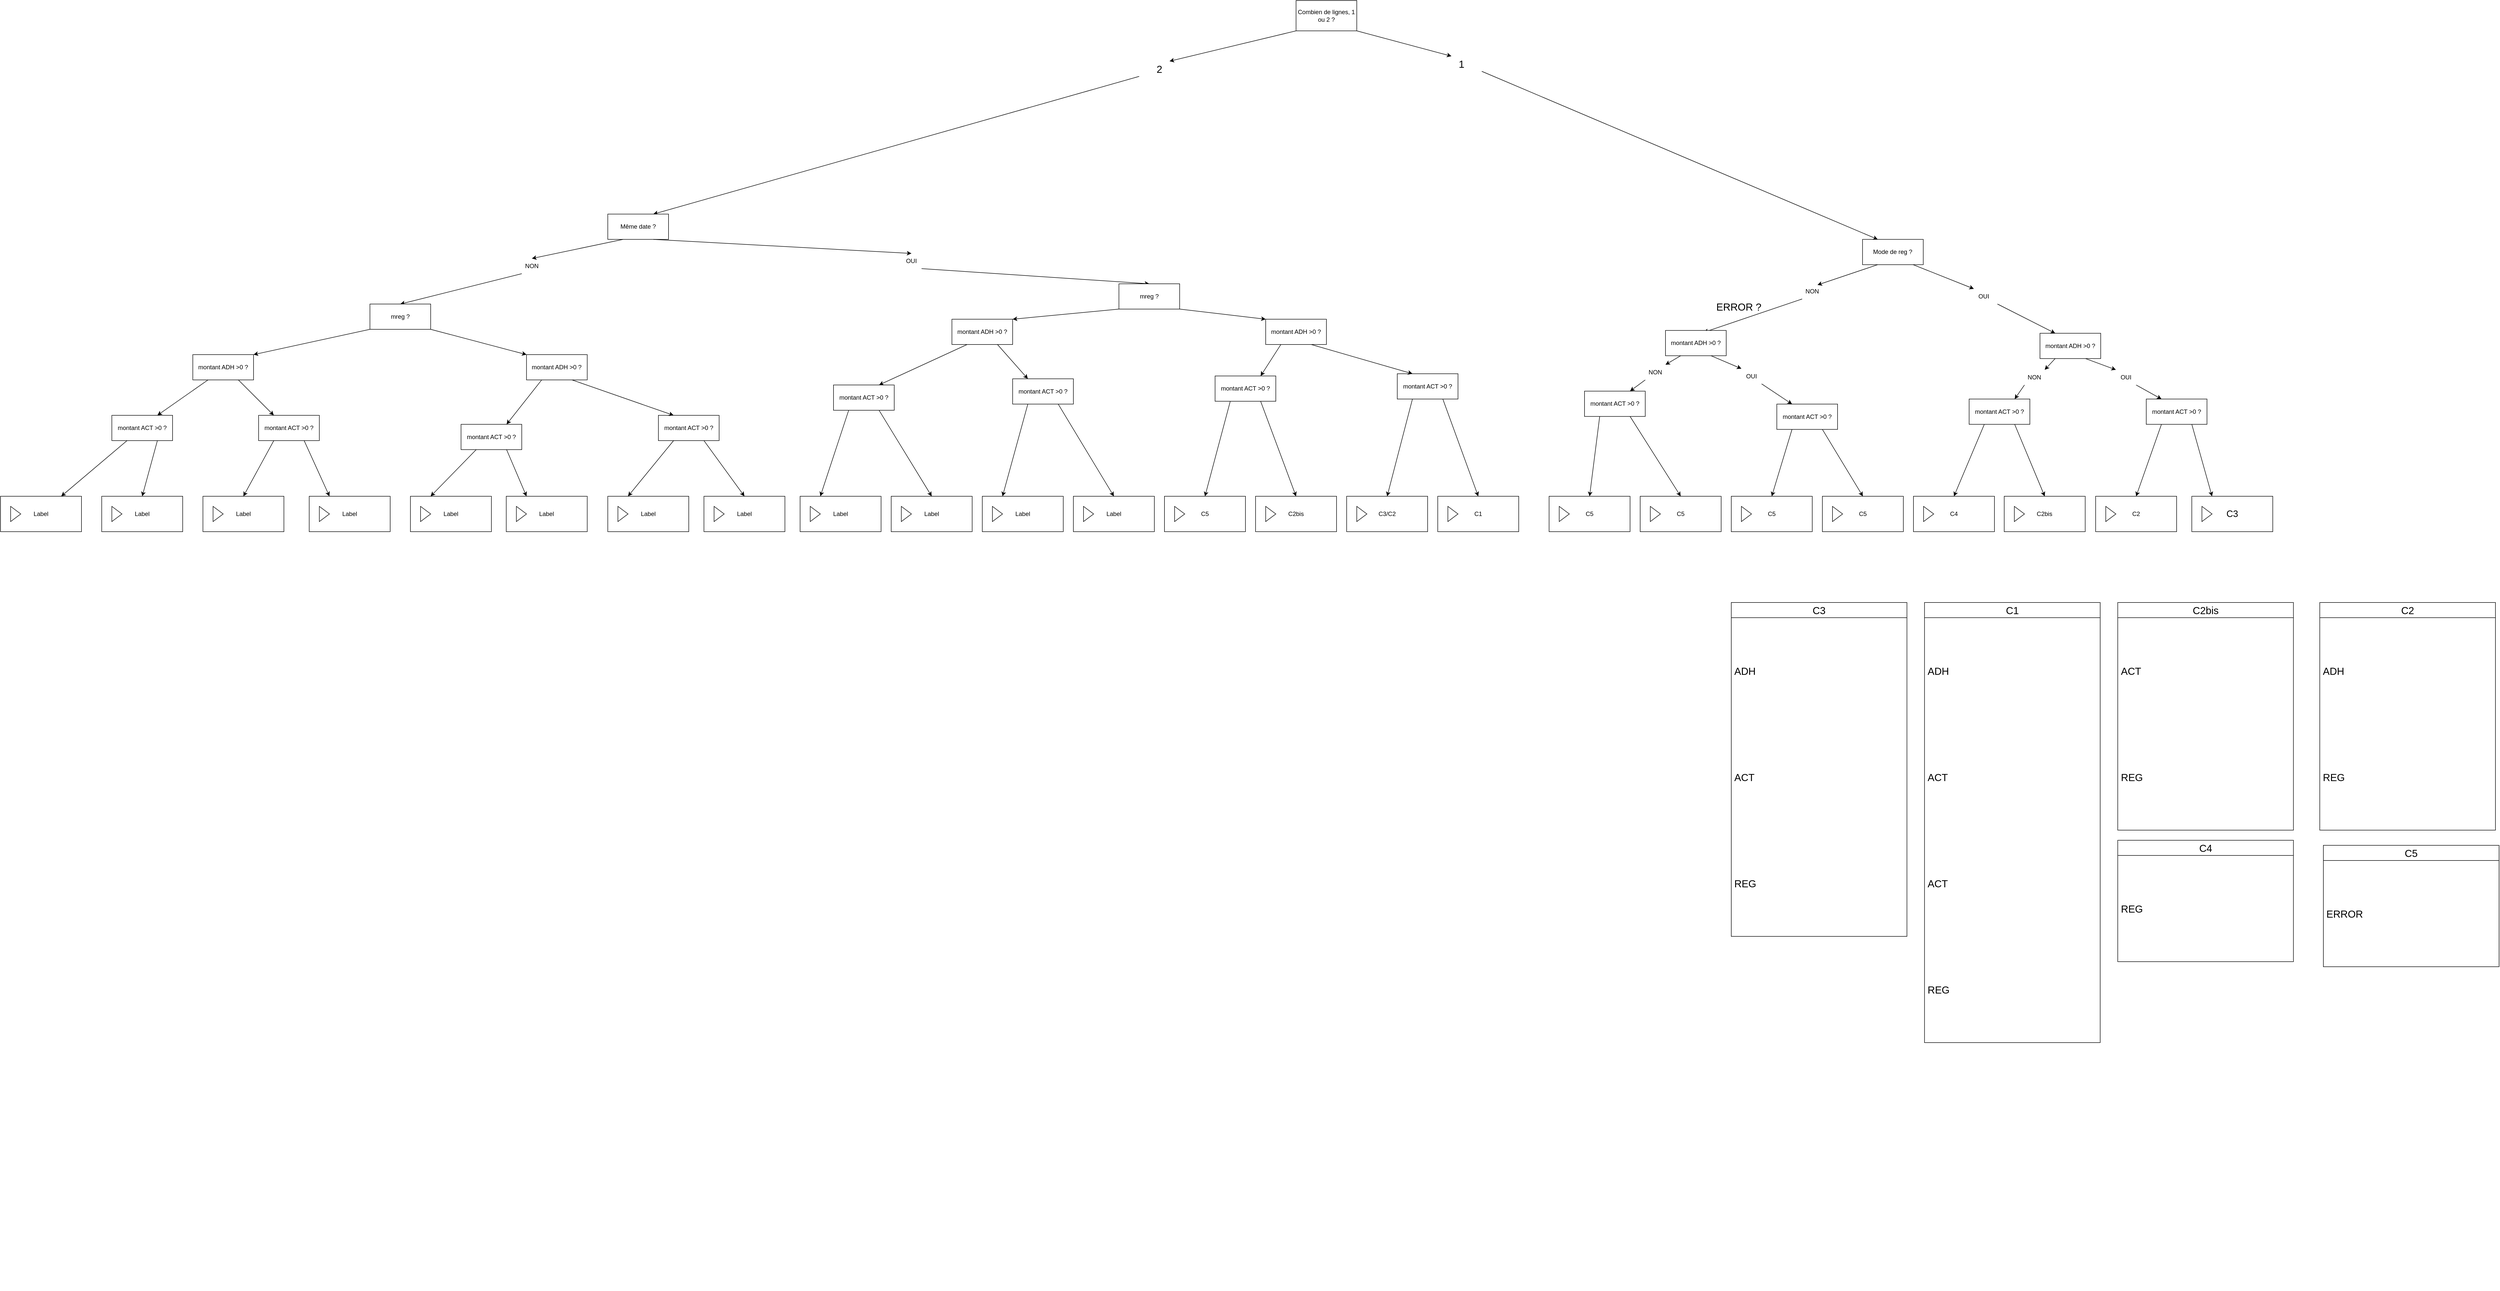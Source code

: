 <mxfile version="27.1.6">
  <diagram name="Page-1" id="OEwQ7DR9d7gLu-CYRtbG">
    <mxGraphModel dx="4960" dy="2061" grid="1" gridSize="10" guides="1" tooltips="1" connect="1" arrows="1" fold="1" page="1" pageScale="1" pageWidth="827" pageHeight="1169" math="0" shadow="0">
      <root>
        <mxCell id="0" />
        <mxCell id="1" parent="0" />
        <mxCell id="BN8fjITRdAaJ6UBTvMnP-1" value="Combien de lignes, 1 ou 2 ?" style="rounded=0;whiteSpace=wrap;html=1;fillColor=default;" vertex="1" parent="1">
          <mxGeometry x="-740" y="-420" width="120" height="60" as="geometry" />
        </mxCell>
        <mxCell id="BN8fjITRdAaJ6UBTvMnP-2" value="" style="endArrow=classic;html=1;rounded=0;exitX=0;exitY=1;exitDx=0;exitDy=0;entryX=0.75;entryY=0;entryDx=0;entryDy=0;" edge="1" parent="1" source="BN8fjITRdAaJ6UBTvMnP-5" target="BN8fjITRdAaJ6UBTvMnP-6">
          <mxGeometry width="50" height="50" relative="1" as="geometry">
            <mxPoint x="-170" y="60" as="sourcePoint" />
            <mxPoint x="-340" y="130" as="targetPoint" />
            <Array as="points" />
          </mxGeometry>
        </mxCell>
        <mxCell id="BN8fjITRdAaJ6UBTvMnP-6" value="Même date ?" style="rounded=0;whiteSpace=wrap;html=1;" vertex="1" parent="1">
          <mxGeometry x="-2100" y="2.2" width="120" height="50" as="geometry" />
        </mxCell>
        <mxCell id="BN8fjITRdAaJ6UBTvMnP-9" value="" style="endArrow=classic;html=1;rounded=0;exitX=0.25;exitY=1;exitDx=0;exitDy=0;entryX=0.5;entryY=0;entryDx=0;entryDy=0;" edge="1" parent="1" source="BN8fjITRdAaJ6UBTvMnP-12" target="BN8fjITRdAaJ6UBTvMnP-13">
          <mxGeometry width="50" height="50" relative="1" as="geometry">
            <mxPoint x="-1100" y="220" as="sourcePoint" />
            <mxPoint x="-1180" y="290" as="targetPoint" />
            <Array as="points" />
          </mxGeometry>
        </mxCell>
        <mxCell id="BN8fjITRdAaJ6UBTvMnP-10" value="" style="endArrow=classic;html=1;rounded=0;exitX=0.75;exitY=1;exitDx=0;exitDy=0;entryX=0.5;entryY=0;entryDx=0;entryDy=0;" edge="1" parent="1" source="BN8fjITRdAaJ6UBTvMnP-44" target="BN8fjITRdAaJ6UBTvMnP-18">
          <mxGeometry width="50" height="50" relative="1" as="geometry">
            <mxPoint x="-340" y="180" as="sourcePoint" />
            <mxPoint x="-240" y="250" as="targetPoint" />
          </mxGeometry>
        </mxCell>
        <mxCell id="BN8fjITRdAaJ6UBTvMnP-13" value="mreg ?" style="rounded=0;whiteSpace=wrap;html=1;" vertex="1" parent="1">
          <mxGeometry x="-2570" y="180" width="120" height="50" as="geometry" />
        </mxCell>
        <mxCell id="BN8fjITRdAaJ6UBTvMnP-18" value="mreg ?" style="rounded=0;whiteSpace=wrap;html=1;" vertex="1" parent="1">
          <mxGeometry x="-1090" y="140" width="120" height="50" as="geometry" />
        </mxCell>
        <mxCell id="BN8fjITRdAaJ6UBTvMnP-22" value="Mode de reg ?" style="rounded=0;whiteSpace=wrap;html=1;" vertex="1" parent="1">
          <mxGeometry x="379.36" y="52.2" width="120" height="50" as="geometry" />
        </mxCell>
        <mxCell id="BN8fjITRdAaJ6UBTvMnP-23" value="" style="endArrow=classic;html=1;rounded=0;exitX=1;exitY=1;exitDx=0;exitDy=0;entryX=0.25;entryY=0;entryDx=0;entryDy=0;" edge="1" parent="1" source="BN8fjITRdAaJ6UBTvMnP-4" target="BN8fjITRdAaJ6UBTvMnP-22">
          <mxGeometry width="50" height="50" relative="1" as="geometry">
            <mxPoint x="70.0" y="-10.0" as="sourcePoint" />
            <mxPoint x="-900.64" y="142.2" as="targetPoint" />
          </mxGeometry>
        </mxCell>
        <mxCell id="BN8fjITRdAaJ6UBTvMnP-47" value="" style="endArrow=classic;html=1;rounded=0;exitX=0.833;exitY=1;exitDx=0;exitDy=0;exitPerimeter=0;entryX=0.25;entryY=0;entryDx=0;entryDy=0;" edge="1" parent="1" source="BN8fjITRdAaJ6UBTvMnP-304" target="BN8fjITRdAaJ6UBTvMnP-106">
          <mxGeometry width="50" height="50" relative="1" as="geometry">
            <mxPoint x="-690.64" y="182.2" as="sourcePoint" />
            <mxPoint x="-620.64" y="232.2" as="targetPoint" />
          </mxGeometry>
        </mxCell>
        <mxCell id="BN8fjITRdAaJ6UBTvMnP-48" value="" style="endArrow=classic;html=1;rounded=0;exitX=0.25;exitY=1;exitDx=0;exitDy=0;entryX=0.629;entryY=0.076;entryDx=0;entryDy=0;entryPerimeter=0;" edge="1" parent="1" source="BN8fjITRdAaJ6UBTvMnP-306" target="BN8fjITRdAaJ6UBTvMnP-150">
          <mxGeometry width="50" height="50" relative="1" as="geometry">
            <mxPoint x="-720.64" y="192.2" as="sourcePoint" />
            <mxPoint x="219.36" y="232.2" as="targetPoint" />
            <Array as="points" />
          </mxGeometry>
        </mxCell>
        <mxCell id="BN8fjITRdAaJ6UBTvMnP-106" value="montant ADH &amp;gt;0 ?" style="rounded=0;whiteSpace=wrap;html=1;" vertex="1" parent="1">
          <mxGeometry x="730.0" y="237.8" width="120" height="50" as="geometry" />
        </mxCell>
        <mxCell id="BN8fjITRdAaJ6UBTvMnP-146" value="&lt;div&gt;montant ACT &amp;gt;0 ?&lt;/div&gt;" style="rounded=0;whiteSpace=wrap;html=1;" vertex="1" parent="1">
          <mxGeometry x="940.0" y="367.8" width="120" height="50" as="geometry" />
        </mxCell>
        <mxCell id="BN8fjITRdAaJ6UBTvMnP-147" value="" style="endArrow=classic;html=1;rounded=0;exitX=0.75;exitY=1;exitDx=0;exitDy=0;entryX=0.25;entryY=0;entryDx=0;entryDy=0;" edge="1" parent="1" source="BN8fjITRdAaJ6UBTvMnP-266" target="BN8fjITRdAaJ6UBTvMnP-146">
          <mxGeometry width="50" height="50" relative="1" as="geometry">
            <mxPoint x="439.36" y="342.2" as="sourcePoint" />
            <mxPoint x="489.36" y="292.2" as="targetPoint" />
          </mxGeometry>
        </mxCell>
        <mxCell id="BN8fjITRdAaJ6UBTvMnP-149" value="" style="endArrow=classic;html=1;rounded=0;exitX=0.75;exitY=1;exitDx=0;exitDy=0;entryX=0.25;entryY=0;entryDx=0;entryDy=0;" edge="1" parent="1" source="BN8fjITRdAaJ6UBTvMnP-146" target="BN8fjITRdAaJ6UBTvMnP-216">
          <mxGeometry width="50" height="50" relative="1" as="geometry">
            <mxPoint x="739.36" y="342.2" as="sourcePoint" />
            <mxPoint x="1169.36" y="522.2" as="targetPoint" />
          </mxGeometry>
        </mxCell>
        <mxCell id="BN8fjITRdAaJ6UBTvMnP-150" value="montant ADH &amp;gt;0 ?" style="rounded=0;whiteSpace=wrap;html=1;" vertex="1" parent="1">
          <mxGeometry x="-10" y="232.2" width="120" height="50" as="geometry" />
        </mxCell>
        <mxCell id="BN8fjITRdAaJ6UBTvMnP-151" value="&lt;div&gt;montant ACT &amp;gt;0 ?&lt;/div&gt;" style="rounded=0;whiteSpace=wrap;html=1;" vertex="1" parent="1">
          <mxGeometry x="210" y="377.8" width="120" height="50" as="geometry" />
        </mxCell>
        <mxCell id="BN8fjITRdAaJ6UBTvMnP-152" value="" style="endArrow=classic;html=1;rounded=0;exitX=0.75;exitY=1;exitDx=0;exitDy=0;entryX=0.25;entryY=0;entryDx=0;entryDy=0;" edge="1" parent="1" source="BN8fjITRdAaJ6UBTvMnP-166" target="BN8fjITRdAaJ6UBTvMnP-151">
          <mxGeometry width="50" height="50" relative="1" as="geometry">
            <mxPoint x="-61" y="430" as="sourcePoint" />
            <mxPoint x="-11" y="380" as="targetPoint" />
          </mxGeometry>
        </mxCell>
        <mxCell id="BN8fjITRdAaJ6UBTvMnP-153" value="" style="endArrow=classic;html=1;rounded=0;exitX=0.75;exitY=1;exitDx=0;exitDy=0;entryX=0.5;entryY=0;entryDx=0;entryDy=0;" edge="1" parent="1" source="BN8fjITRdAaJ6UBTvMnP-151" target="BN8fjITRdAaJ6UBTvMnP-224">
          <mxGeometry width="50" height="50" relative="1" as="geometry">
            <mxPoint x="250.0" y="390" as="sourcePoint" />
            <mxPoint x="340" y="480" as="targetPoint" />
          </mxGeometry>
        </mxCell>
        <mxCell id="BN8fjITRdAaJ6UBTvMnP-154" value="" style="endArrow=classic;html=1;rounded=0;exitX=0.25;exitY=1;exitDx=0;exitDy=0;entryX=0.75;entryY=0;entryDx=0;entryDy=0;" edge="1" parent="1" source="BN8fjITRdAaJ6UBTvMnP-267" target="BN8fjITRdAaJ6UBTvMnP-155">
          <mxGeometry width="50" height="50" relative="1" as="geometry">
            <mxPoint x="640" y="380" as="sourcePoint" />
            <mxPoint x="600" y="320" as="targetPoint" />
          </mxGeometry>
        </mxCell>
        <mxCell id="BN8fjITRdAaJ6UBTvMnP-155" value="&lt;div&gt;montant ACT &amp;gt;0 ?&lt;/div&gt;" style="rounded=0;whiteSpace=wrap;html=1;" vertex="1" parent="1">
          <mxGeometry x="590" y="367.8" width="120" height="50" as="geometry" />
        </mxCell>
        <mxCell id="BN8fjITRdAaJ6UBTvMnP-156" value="" style="endArrow=classic;html=1;rounded=0;exitX=0.75;exitY=1;exitDx=0;exitDy=0;entryX=0.5;entryY=0;entryDx=0;entryDy=0;" edge="1" parent="1" source="BN8fjITRdAaJ6UBTvMnP-155" target="BN8fjITRdAaJ6UBTvMnP-220">
          <mxGeometry width="50" height="50" relative="1" as="geometry">
            <mxPoint x="600" y="402.2" as="sourcePoint" />
            <mxPoint x="720" y="520.2" as="targetPoint" />
          </mxGeometry>
        </mxCell>
        <mxCell id="BN8fjITRdAaJ6UBTvMnP-157" value="" style="endArrow=classic;html=1;rounded=0;exitX=0.25;exitY=1;exitDx=0;exitDy=0;entryX=0.5;entryY=0;entryDx=0;entryDy=0;" edge="1" parent="1" source="BN8fjITRdAaJ6UBTvMnP-146" target="BN8fjITRdAaJ6UBTvMnP-218">
          <mxGeometry width="50" height="50" relative="1" as="geometry">
            <mxPoint x="780" y="470" as="sourcePoint" />
            <mxPoint x="840" y="510" as="targetPoint" />
          </mxGeometry>
        </mxCell>
        <mxCell id="BN8fjITRdAaJ6UBTvMnP-159" value="" style="endArrow=classic;html=1;rounded=0;exitX=0.25;exitY=1;exitDx=0;exitDy=0;entryX=0.5;entryY=0;entryDx=0;entryDy=0;" edge="1" parent="1" source="BN8fjITRdAaJ6UBTvMnP-155" target="BN8fjITRdAaJ6UBTvMnP-222">
          <mxGeometry width="50" height="50" relative="1" as="geometry">
            <mxPoint x="569" y="402.2" as="sourcePoint" />
            <mxPoint x="500" y="510" as="targetPoint" />
          </mxGeometry>
        </mxCell>
        <mxCell id="BN8fjITRdAaJ6UBTvMnP-160" value="" style="endArrow=classic;html=1;rounded=0;exitX=0.25;exitY=1;exitDx=0;exitDy=0;entryX=0.5;entryY=0;entryDx=0;entryDy=0;" edge="1" parent="1" source="BN8fjITRdAaJ6UBTvMnP-151" target="BN8fjITRdAaJ6UBTvMnP-226">
          <mxGeometry width="50" height="50" relative="1" as="geometry">
            <mxPoint x="129" y="402.2" as="sourcePoint" />
            <mxPoint x="160" y="480" as="targetPoint" />
          </mxGeometry>
        </mxCell>
        <mxCell id="BN8fjITRdAaJ6UBTvMnP-161" value="&lt;div&gt;montant ACT &amp;gt;0 ?&lt;/div&gt;" style="rounded=0;whiteSpace=wrap;html=1;" vertex="1" parent="1">
          <mxGeometry x="-170" y="352.2" width="120" height="50" as="geometry" />
        </mxCell>
        <mxCell id="BN8fjITRdAaJ6UBTvMnP-162" value="" style="endArrow=classic;html=1;rounded=0;exitX=0.75;exitY=1;exitDx=0;exitDy=0;entryX=0.5;entryY=0;entryDx=0;entryDy=0;" edge="1" parent="1" source="BN8fjITRdAaJ6UBTvMnP-161" target="BN8fjITRdAaJ6UBTvMnP-228">
          <mxGeometry width="50" height="50" relative="1" as="geometry">
            <mxPoint x="-11" y="430.0" as="sourcePoint" />
            <mxPoint x="-10" y="500" as="targetPoint" />
          </mxGeometry>
        </mxCell>
        <mxCell id="BN8fjITRdAaJ6UBTvMnP-163" value="" style="endArrow=classic;html=1;rounded=0;exitX=0.25;exitY=1;exitDx=0;exitDy=0;entryX=0.5;entryY=0;entryDx=0;entryDy=0;" edge="1" parent="1" source="BN8fjITRdAaJ6UBTvMnP-161" target="BN8fjITRdAaJ6UBTvMnP-230">
          <mxGeometry width="50" height="50" relative="1" as="geometry">
            <mxPoint x="-121" y="402.2" as="sourcePoint" />
            <mxPoint x="-180" y="510.0" as="targetPoint" />
          </mxGeometry>
        </mxCell>
        <mxCell id="BN8fjITRdAaJ6UBTvMnP-164" value="" style="endArrow=classic;html=1;rounded=0;exitX=0.25;exitY=1;exitDx=0;exitDy=0;entryX=0.75;entryY=0;entryDx=0;entryDy=0;" edge="1" parent="1" source="BN8fjITRdAaJ6UBTvMnP-165" target="BN8fjITRdAaJ6UBTvMnP-161">
          <mxGeometry width="50" height="50" relative="1" as="geometry">
            <mxPoint x="10" y="282.2" as="sourcePoint" />
            <mxPoint x="-30" y="390.2" as="targetPoint" />
          </mxGeometry>
        </mxCell>
        <mxCell id="BN8fjITRdAaJ6UBTvMnP-170" value="montant ADH &amp;gt;0 ?" style="rounded=0;whiteSpace=wrap;html=1;" vertex="1" parent="1">
          <mxGeometry x="-2260.64" y="280" width="120" height="50" as="geometry" />
        </mxCell>
        <mxCell id="BN8fjITRdAaJ6UBTvMnP-171" value="&lt;div&gt;montant ACT &amp;gt;0 ?&lt;/div&gt;" style="rounded=0;whiteSpace=wrap;html=1;" vertex="1" parent="1">
          <mxGeometry x="-2000.0" y="400" width="120" height="50" as="geometry" />
        </mxCell>
        <mxCell id="BN8fjITRdAaJ6UBTvMnP-172" value="" style="endArrow=classic;html=1;rounded=0;exitX=0.75;exitY=1;exitDx=0;exitDy=0;entryX=0.25;entryY=0;entryDx=0;entryDy=0;" edge="1" parent="1" source="BN8fjITRdAaJ6UBTvMnP-170" target="BN8fjITRdAaJ6UBTvMnP-171">
          <mxGeometry width="50" height="50" relative="1" as="geometry">
            <mxPoint x="-2480.64" y="390" as="sourcePoint" />
            <mxPoint x="-2430.64" y="340" as="targetPoint" />
          </mxGeometry>
        </mxCell>
        <mxCell id="BN8fjITRdAaJ6UBTvMnP-173" value="" style="endArrow=classic;html=1;rounded=0;exitX=0.75;exitY=1;exitDx=0;exitDy=0;entryX=0.5;entryY=0;entryDx=0;entryDy=0;" edge="1" parent="1" source="BN8fjITRdAaJ6UBTvMnP-171" target="BN8fjITRdAaJ6UBTvMnP-248">
          <mxGeometry width="50" height="50" relative="1" as="geometry">
            <mxPoint x="-2180.64" y="390" as="sourcePoint" />
            <mxPoint x="-1890" y="570" as="targetPoint" />
          </mxGeometry>
        </mxCell>
        <mxCell id="BN8fjITRdAaJ6UBTvMnP-174" value="montant ADH &amp;gt;0 ?" style="rounded=0;whiteSpace=wrap;html=1;" vertex="1" parent="1">
          <mxGeometry x="-2920" y="280" width="120" height="50" as="geometry" />
        </mxCell>
        <mxCell id="BN8fjITRdAaJ6UBTvMnP-175" value="&lt;div&gt;montant ACT &amp;gt;0 ?&lt;/div&gt;" style="rounded=0;whiteSpace=wrap;html=1;" vertex="1" parent="1">
          <mxGeometry x="-2790" y="400.0" width="120" height="50" as="geometry" />
        </mxCell>
        <mxCell id="BN8fjITRdAaJ6UBTvMnP-176" value="" style="endArrow=classic;html=1;rounded=0;exitX=0.75;exitY=1;exitDx=0;exitDy=0;entryX=0.25;entryY=0;entryDx=0;entryDy=0;" edge="1" parent="1" source="BN8fjITRdAaJ6UBTvMnP-174" target="BN8fjITRdAaJ6UBTvMnP-175">
          <mxGeometry width="50" height="50" relative="1" as="geometry">
            <mxPoint x="-2971" y="477.8" as="sourcePoint" />
            <mxPoint x="-2921" y="427.8" as="targetPoint" />
          </mxGeometry>
        </mxCell>
        <mxCell id="BN8fjITRdAaJ6UBTvMnP-177" value="" style="endArrow=classic;html=1;rounded=0;exitX=0.75;exitY=1;exitDx=0;exitDy=0;entryX=0.25;entryY=0;entryDx=0;entryDy=0;" edge="1" parent="1" source="BN8fjITRdAaJ6UBTvMnP-175" target="BN8fjITRdAaJ6UBTvMnP-256">
          <mxGeometry width="50" height="50" relative="1" as="geometry">
            <mxPoint x="-2660.0" y="437.8" as="sourcePoint" />
            <mxPoint x="-2570" y="527.8" as="targetPoint" />
          </mxGeometry>
        </mxCell>
        <mxCell id="BN8fjITRdAaJ6UBTvMnP-178" value="" style="endArrow=classic;html=1;rounded=0;exitX=0.25;exitY=1;exitDx=0;exitDy=0;entryX=0.75;entryY=0;entryDx=0;entryDy=0;" edge="1" parent="1" source="BN8fjITRdAaJ6UBTvMnP-170" target="BN8fjITRdAaJ6UBTvMnP-179">
          <mxGeometry width="50" height="50" relative="1" as="geometry">
            <mxPoint x="-2280" y="427.8" as="sourcePoint" />
            <mxPoint x="-2320" y="367.8" as="targetPoint" />
          </mxGeometry>
        </mxCell>
        <mxCell id="BN8fjITRdAaJ6UBTvMnP-179" value="&lt;div&gt;montant ACT &amp;gt;0 ?&lt;/div&gt;" style="rounded=0;whiteSpace=wrap;html=1;" vertex="1" parent="1">
          <mxGeometry x="-2390" y="417.8" width="120" height="50" as="geometry" />
        </mxCell>
        <mxCell id="BN8fjITRdAaJ6UBTvMnP-180" value="" style="endArrow=classic;html=1;rounded=0;exitX=0.75;exitY=1;exitDx=0;exitDy=0;entryX=0.25;entryY=0;entryDx=0;entryDy=0;" edge="1" parent="1" source="BN8fjITRdAaJ6UBTvMnP-179" target="BN8fjITRdAaJ6UBTvMnP-252">
          <mxGeometry width="50" height="50" relative="1" as="geometry">
            <mxPoint x="-2320" y="450" as="sourcePoint" />
            <mxPoint x="-2200" y="568" as="targetPoint" />
          </mxGeometry>
        </mxCell>
        <mxCell id="BN8fjITRdAaJ6UBTvMnP-181" value="" style="endArrow=classic;html=1;rounded=0;exitX=0.25;exitY=1;exitDx=0;exitDy=0;entryX=0.25;entryY=0;entryDx=0;entryDy=0;" edge="1" parent="1" source="BN8fjITRdAaJ6UBTvMnP-171" target="BN8fjITRdAaJ6UBTvMnP-250">
          <mxGeometry width="50" height="50" relative="1" as="geometry">
            <mxPoint x="-2140" y="517.8" as="sourcePoint" />
            <mxPoint x="-2080" y="557.8" as="targetPoint" />
          </mxGeometry>
        </mxCell>
        <mxCell id="BN8fjITRdAaJ6UBTvMnP-182" value="" style="endArrow=classic;html=1;rounded=0;exitX=0.25;exitY=1;exitDx=0;exitDy=0;entryX=0.25;entryY=0;entryDx=0;entryDy=0;" edge="1" parent="1" source="BN8fjITRdAaJ6UBTvMnP-179" target="BN8fjITRdAaJ6UBTvMnP-254">
          <mxGeometry width="50" height="50" relative="1" as="geometry">
            <mxPoint x="-2351" y="450" as="sourcePoint" />
            <mxPoint x="-2420" y="557.8" as="targetPoint" />
          </mxGeometry>
        </mxCell>
        <mxCell id="BN8fjITRdAaJ6UBTvMnP-183" value="" style="endArrow=classic;html=1;rounded=0;exitX=0.25;exitY=1;exitDx=0;exitDy=0;entryX=0.5;entryY=0;entryDx=0;entryDy=0;" edge="1" parent="1" source="BN8fjITRdAaJ6UBTvMnP-175" target="BN8fjITRdAaJ6UBTvMnP-258">
          <mxGeometry width="50" height="50" relative="1" as="geometry">
            <mxPoint x="-2781" y="450" as="sourcePoint" />
            <mxPoint x="-2750" y="527.8" as="targetPoint" />
          </mxGeometry>
        </mxCell>
        <mxCell id="BN8fjITRdAaJ6UBTvMnP-184" value="&lt;div&gt;montant ACT &amp;gt;0 ?&lt;/div&gt;" style="rounded=0;whiteSpace=wrap;html=1;" vertex="1" parent="1">
          <mxGeometry x="-3080" y="400" width="120" height="50" as="geometry" />
        </mxCell>
        <mxCell id="BN8fjITRdAaJ6UBTvMnP-185" value="" style="endArrow=classic;html=1;rounded=0;exitX=0.75;exitY=1;exitDx=0;exitDy=0;entryX=0.5;entryY=0;entryDx=0;entryDy=0;" edge="1" parent="1" source="BN8fjITRdAaJ6UBTvMnP-184" target="BN8fjITRdAaJ6UBTvMnP-260">
          <mxGeometry width="50" height="50" relative="1" as="geometry">
            <mxPoint x="-2921" y="477.8" as="sourcePoint" />
            <mxPoint x="-2920" y="547.8" as="targetPoint" />
          </mxGeometry>
        </mxCell>
        <mxCell id="BN8fjITRdAaJ6UBTvMnP-186" value="" style="endArrow=classic;html=1;rounded=0;exitX=0.25;exitY=1;exitDx=0;exitDy=0;entryX=0.75;entryY=0;entryDx=0;entryDy=0;" edge="1" parent="1" source="BN8fjITRdAaJ6UBTvMnP-184" target="BN8fjITRdAaJ6UBTvMnP-262">
          <mxGeometry width="50" height="50" relative="1" as="geometry">
            <mxPoint x="-3031" y="450" as="sourcePoint" />
            <mxPoint x="-3090" y="557.8" as="targetPoint" />
          </mxGeometry>
        </mxCell>
        <mxCell id="BN8fjITRdAaJ6UBTvMnP-187" value="" style="endArrow=classic;html=1;rounded=0;exitX=0.25;exitY=1;exitDx=0;exitDy=0;entryX=0.75;entryY=0;entryDx=0;entryDy=0;" edge="1" parent="1" source="BN8fjITRdAaJ6UBTvMnP-174" target="BN8fjITRdAaJ6UBTvMnP-184">
          <mxGeometry width="50" height="50" relative="1" as="geometry">
            <mxPoint x="-2900" y="330" as="sourcePoint" />
            <mxPoint x="-2940" y="438" as="targetPoint" />
          </mxGeometry>
        </mxCell>
        <mxCell id="BN8fjITRdAaJ6UBTvMnP-190" value="" style="endArrow=classic;html=1;rounded=0;exitX=1;exitY=1;exitDx=0;exitDy=0;entryX=0;entryY=0;entryDx=0;entryDy=0;" edge="1" parent="1" source="BN8fjITRdAaJ6UBTvMnP-13" target="BN8fjITRdAaJ6UBTvMnP-170">
          <mxGeometry width="50" height="50" relative="1" as="geometry">
            <mxPoint x="-2390" y="370" as="sourcePoint" />
            <mxPoint x="-2340" y="320" as="targetPoint" />
          </mxGeometry>
        </mxCell>
        <mxCell id="BN8fjITRdAaJ6UBTvMnP-191" value="" style="endArrow=classic;html=1;rounded=0;exitX=0;exitY=1;exitDx=0;exitDy=0;entryX=1;entryY=0;entryDx=0;entryDy=0;" edge="1" parent="1" source="BN8fjITRdAaJ6UBTvMnP-13" target="BN8fjITRdAaJ6UBTvMnP-174">
          <mxGeometry width="50" height="50" relative="1" as="geometry">
            <mxPoint x="-2390" y="370" as="sourcePoint" />
            <mxPoint x="-2340" y="320" as="targetPoint" />
          </mxGeometry>
        </mxCell>
        <mxCell id="BN8fjITRdAaJ6UBTvMnP-194" value="montant ADH &amp;gt;0 ?" style="rounded=0;whiteSpace=wrap;html=1;" vertex="1" parent="1">
          <mxGeometry x="-800.0" y="210" width="120" height="50" as="geometry" />
        </mxCell>
        <mxCell id="BN8fjITRdAaJ6UBTvMnP-195" value="&lt;div&gt;montant ACT &amp;gt;0 ?&lt;/div&gt;" style="rounded=0;whiteSpace=wrap;html=1;" vertex="1" parent="1">
          <mxGeometry x="-540.0" y="317.8" width="120" height="50" as="geometry" />
        </mxCell>
        <mxCell id="BN8fjITRdAaJ6UBTvMnP-196" value="" style="endArrow=classic;html=1;rounded=0;exitX=0.75;exitY=1;exitDx=0;exitDy=0;entryX=0.25;entryY=0;entryDx=0;entryDy=0;" edge="1" parent="1" source="BN8fjITRdAaJ6UBTvMnP-194" target="BN8fjITRdAaJ6UBTvMnP-195">
          <mxGeometry width="50" height="50" relative="1" as="geometry">
            <mxPoint x="-1070.64" y="477.8" as="sourcePoint" />
            <mxPoint x="-1020.64" y="427.8" as="targetPoint" />
          </mxGeometry>
        </mxCell>
        <mxCell id="BN8fjITRdAaJ6UBTvMnP-197" value="" style="endArrow=classic;html=1;rounded=0;exitX=0.75;exitY=1;exitDx=0;exitDy=0;entryX=0.5;entryY=0;entryDx=0;entryDy=0;" edge="1" parent="1" source="BN8fjITRdAaJ6UBTvMnP-195" target="BN8fjITRdAaJ6UBTvMnP-232">
          <mxGeometry width="50" height="50" relative="1" as="geometry">
            <mxPoint x="-770.64" y="477.8" as="sourcePoint" />
            <mxPoint x="-340.64" y="657.8" as="targetPoint" />
          </mxGeometry>
        </mxCell>
        <mxCell id="BN8fjITRdAaJ6UBTvMnP-198" value="montant ADH &amp;gt;0 ?" style="rounded=0;whiteSpace=wrap;html=1;" vertex="1" parent="1">
          <mxGeometry x="-1420" y="210" width="120" height="50" as="geometry" />
        </mxCell>
        <mxCell id="BN8fjITRdAaJ6UBTvMnP-199" value="&lt;div&gt;montant ACT &amp;gt;0 ?&lt;/div&gt;" style="rounded=0;whiteSpace=wrap;html=1;" vertex="1" parent="1">
          <mxGeometry x="-1300" y="327.8" width="120" height="50" as="geometry" />
        </mxCell>
        <mxCell id="BN8fjITRdAaJ6UBTvMnP-200" value="" style="endArrow=classic;html=1;rounded=0;exitX=0.75;exitY=1;exitDx=0;exitDy=0;entryX=0.25;entryY=0;entryDx=0;entryDy=0;" edge="1" parent="1" source="BN8fjITRdAaJ6UBTvMnP-198" target="BN8fjITRdAaJ6UBTvMnP-199">
          <mxGeometry width="50" height="50" relative="1" as="geometry">
            <mxPoint x="-1571" y="565.6" as="sourcePoint" />
            <mxPoint x="-1521" y="515.6" as="targetPoint" />
          </mxGeometry>
        </mxCell>
        <mxCell id="BN8fjITRdAaJ6UBTvMnP-201" value="" style="endArrow=classic;html=1;rounded=0;exitX=0.75;exitY=1;exitDx=0;exitDy=0;entryX=0.5;entryY=0;entryDx=0;entryDy=0;" edge="1" parent="1" source="BN8fjITRdAaJ6UBTvMnP-199" target="BN8fjITRdAaJ6UBTvMnP-240">
          <mxGeometry width="50" height="50" relative="1" as="geometry">
            <mxPoint x="-1260.0" y="525.6" as="sourcePoint" />
            <mxPoint x="-1130" y="500" as="targetPoint" />
          </mxGeometry>
        </mxCell>
        <mxCell id="BN8fjITRdAaJ6UBTvMnP-202" value="" style="endArrow=classic;html=1;rounded=0;exitX=0.25;exitY=1;exitDx=0;exitDy=0;entryX=0.75;entryY=0;entryDx=0;entryDy=0;" edge="1" parent="1" source="BN8fjITRdAaJ6UBTvMnP-194" target="BN8fjITRdAaJ6UBTvMnP-203">
          <mxGeometry width="50" height="50" relative="1" as="geometry">
            <mxPoint x="-870" y="515.6" as="sourcePoint" />
            <mxPoint x="-910" y="455.6" as="targetPoint" />
          </mxGeometry>
        </mxCell>
        <mxCell id="BN8fjITRdAaJ6UBTvMnP-203" value="&lt;div&gt;montant ACT &amp;gt;0 ?&lt;/div&gt;" style="rounded=0;whiteSpace=wrap;html=1;" vertex="1" parent="1">
          <mxGeometry x="-900" y="322.2" width="120" height="50" as="geometry" />
        </mxCell>
        <mxCell id="BN8fjITRdAaJ6UBTvMnP-204" value="" style="endArrow=classic;html=1;rounded=0;exitX=0.75;exitY=1;exitDx=0;exitDy=0;entryX=0.5;entryY=0;entryDx=0;entryDy=0;" edge="1" parent="1" source="BN8fjITRdAaJ6UBTvMnP-203" target="BN8fjITRdAaJ6UBTvMnP-236">
          <mxGeometry width="50" height="50" relative="1" as="geometry">
            <mxPoint x="-910" y="537.8" as="sourcePoint" />
            <mxPoint x="-740" y="560" as="targetPoint" />
          </mxGeometry>
        </mxCell>
        <mxCell id="BN8fjITRdAaJ6UBTvMnP-205" value="" style="endArrow=classic;html=1;rounded=0;exitX=0.25;exitY=1;exitDx=0;exitDy=0;entryX=0.5;entryY=0;entryDx=0;entryDy=0;" edge="1" parent="1" source="BN8fjITRdAaJ6UBTvMnP-195" target="BN8fjITRdAaJ6UBTvMnP-234">
          <mxGeometry width="50" height="50" relative="1" as="geometry">
            <mxPoint x="-730" y="605.6" as="sourcePoint" />
            <mxPoint x="-670" y="645.6" as="targetPoint" />
          </mxGeometry>
        </mxCell>
        <mxCell id="BN8fjITRdAaJ6UBTvMnP-206" value="" style="endArrow=classic;html=1;rounded=0;exitX=0.25;exitY=1;exitDx=0;exitDy=0;entryX=0.5;entryY=0;entryDx=0;entryDy=0;" edge="1" parent="1" source="BN8fjITRdAaJ6UBTvMnP-203" target="BN8fjITRdAaJ6UBTvMnP-238">
          <mxGeometry width="50" height="50" relative="1" as="geometry">
            <mxPoint x="-941" y="537.8" as="sourcePoint" />
            <mxPoint x="-890" y="550" as="targetPoint" />
          </mxGeometry>
        </mxCell>
        <mxCell id="BN8fjITRdAaJ6UBTvMnP-207" value="" style="endArrow=classic;html=1;rounded=0;exitX=0.25;exitY=1;exitDx=0;exitDy=0;entryX=0.25;entryY=0;entryDx=0;entryDy=0;" edge="1" parent="1" source="BN8fjITRdAaJ6UBTvMnP-199" target="BN8fjITRdAaJ6UBTvMnP-242">
          <mxGeometry width="50" height="50" relative="1" as="geometry">
            <mxPoint x="-1381" y="537.8" as="sourcePoint" />
            <mxPoint x="-1300" y="480" as="targetPoint" />
          </mxGeometry>
        </mxCell>
        <mxCell id="BN8fjITRdAaJ6UBTvMnP-208" value="&lt;div&gt;montant ACT &amp;gt;0 ?&lt;/div&gt;" style="rounded=0;whiteSpace=wrap;html=1;" vertex="1" parent="1">
          <mxGeometry x="-1654" y="340" width="120" height="50" as="geometry" />
        </mxCell>
        <mxCell id="BN8fjITRdAaJ6UBTvMnP-209" value="" style="endArrow=classic;html=1;rounded=0;exitX=0.75;exitY=1;exitDx=0;exitDy=0;entryX=0.5;entryY=0;entryDx=0;entryDy=0;" edge="1" parent="1" source="BN8fjITRdAaJ6UBTvMnP-208" target="BN8fjITRdAaJ6UBTvMnP-244">
          <mxGeometry width="50" height="50" relative="1" as="geometry">
            <mxPoint x="-1521" y="565.6" as="sourcePoint" />
            <mxPoint x="-1470" y="530" as="targetPoint" />
          </mxGeometry>
        </mxCell>
        <mxCell id="BN8fjITRdAaJ6UBTvMnP-210" value="" style="endArrow=classic;html=1;rounded=0;exitX=0.25;exitY=1;exitDx=0;exitDy=0;entryX=0.25;entryY=0;entryDx=0;entryDy=0;" edge="1" parent="1" source="BN8fjITRdAaJ6UBTvMnP-208" target="BN8fjITRdAaJ6UBTvMnP-246">
          <mxGeometry width="50" height="50" relative="1" as="geometry">
            <mxPoint x="-1631" y="537.8" as="sourcePoint" />
            <mxPoint x="-1650" y="540" as="targetPoint" />
          </mxGeometry>
        </mxCell>
        <mxCell id="BN8fjITRdAaJ6UBTvMnP-211" value="" style="endArrow=classic;html=1;rounded=0;exitX=0.25;exitY=1;exitDx=0;exitDy=0;entryX=0.75;entryY=0;entryDx=0;entryDy=0;" edge="1" parent="1" source="BN8fjITRdAaJ6UBTvMnP-198" target="BN8fjITRdAaJ6UBTvMnP-208">
          <mxGeometry width="50" height="50" relative="1" as="geometry">
            <mxPoint x="-1500" y="417.8" as="sourcePoint" />
            <mxPoint x="-1540" y="525.8" as="targetPoint" />
          </mxGeometry>
        </mxCell>
        <mxCell id="BN8fjITRdAaJ6UBTvMnP-214" value="" style="endArrow=classic;html=1;rounded=0;exitX=1;exitY=1;exitDx=0;exitDy=0;entryX=0;entryY=0;entryDx=0;entryDy=0;" edge="1" parent="1" source="BN8fjITRdAaJ6UBTvMnP-18" target="BN8fjITRdAaJ6UBTvMnP-194">
          <mxGeometry width="50" height="50" relative="1" as="geometry">
            <mxPoint x="-700" y="300" as="sourcePoint" />
            <mxPoint x="-520" y="180" as="targetPoint" />
          </mxGeometry>
        </mxCell>
        <mxCell id="BN8fjITRdAaJ6UBTvMnP-215" value="" style="endArrow=classic;html=1;rounded=0;exitX=0;exitY=1;exitDx=0;exitDy=0;entryX=1;entryY=0;entryDx=0;entryDy=0;" edge="1" parent="1" source="BN8fjITRdAaJ6UBTvMnP-18" target="BN8fjITRdAaJ6UBTvMnP-198">
          <mxGeometry width="50" height="50" relative="1" as="geometry">
            <mxPoint x="-1030" y="350" as="sourcePoint" />
            <mxPoint x="-821" y="458" as="targetPoint" />
          </mxGeometry>
        </mxCell>
        <mxCell id="BN8fjITRdAaJ6UBTvMnP-216" value="&lt;div&gt;&lt;font style=&quot;font-size: 18px;&quot;&gt;C3&lt;/font&gt;&lt;/div&gt;" style="html=1;whiteSpace=wrap;container=1;recursiveResize=0;collapsible=0;" vertex="1" parent="1">
          <mxGeometry x="1030" y="560" width="160" height="70" as="geometry" />
        </mxCell>
        <mxCell id="BN8fjITRdAaJ6UBTvMnP-217" value="" style="triangle;html=1;whiteSpace=wrap;" vertex="1" parent="BN8fjITRdAaJ6UBTvMnP-216">
          <mxGeometry x="20" y="20" width="20" height="30" as="geometry" />
        </mxCell>
        <mxCell id="BN8fjITRdAaJ6UBTvMnP-218" value="C2" style="html=1;whiteSpace=wrap;container=1;recursiveResize=0;collapsible=0;" vertex="1" parent="1">
          <mxGeometry x="840" y="560" width="160" height="70" as="geometry" />
        </mxCell>
        <mxCell id="BN8fjITRdAaJ6UBTvMnP-219" value="" style="triangle;html=1;whiteSpace=wrap;" vertex="1" parent="BN8fjITRdAaJ6UBTvMnP-218">
          <mxGeometry x="20" y="20" width="20" height="30" as="geometry" />
        </mxCell>
        <mxCell id="BN8fjITRdAaJ6UBTvMnP-220" value="C2bis" style="html=1;whiteSpace=wrap;container=1;recursiveResize=0;collapsible=0;" vertex="1" parent="1">
          <mxGeometry x="659.36" y="560" width="160" height="70" as="geometry" />
        </mxCell>
        <mxCell id="BN8fjITRdAaJ6UBTvMnP-221" value="" style="triangle;html=1;whiteSpace=wrap;" vertex="1" parent="BN8fjITRdAaJ6UBTvMnP-220">
          <mxGeometry x="20" y="20" width="20" height="30" as="geometry" />
        </mxCell>
        <mxCell id="BN8fjITRdAaJ6UBTvMnP-222" value="C4" style="html=1;whiteSpace=wrap;container=1;recursiveResize=0;collapsible=0;" vertex="1" parent="1">
          <mxGeometry x="480" y="560" width="160" height="70" as="geometry" />
        </mxCell>
        <mxCell id="BN8fjITRdAaJ6UBTvMnP-223" value="" style="triangle;html=1;whiteSpace=wrap;" vertex="1" parent="BN8fjITRdAaJ6UBTvMnP-222">
          <mxGeometry x="20" y="20" width="20" height="30" as="geometry" />
        </mxCell>
        <mxCell id="BN8fjITRdAaJ6UBTvMnP-224" value="C5" style="html=1;whiteSpace=wrap;container=1;recursiveResize=0;collapsible=0;" vertex="1" parent="1">
          <mxGeometry x="300" y="560" width="160" height="70" as="geometry" />
        </mxCell>
        <mxCell id="BN8fjITRdAaJ6UBTvMnP-225" value="" style="triangle;html=1;whiteSpace=wrap;" vertex="1" parent="BN8fjITRdAaJ6UBTvMnP-224">
          <mxGeometry x="20" y="20" width="20" height="30" as="geometry" />
        </mxCell>
        <mxCell id="BN8fjITRdAaJ6UBTvMnP-226" value="C5" style="html=1;whiteSpace=wrap;container=1;recursiveResize=0;collapsible=0;" vertex="1" parent="1">
          <mxGeometry x="120" y="560" width="160" height="70" as="geometry" />
        </mxCell>
        <mxCell id="BN8fjITRdAaJ6UBTvMnP-227" value="" style="triangle;html=1;whiteSpace=wrap;" vertex="1" parent="BN8fjITRdAaJ6UBTvMnP-226">
          <mxGeometry x="20" y="20" width="20" height="30" as="geometry" />
        </mxCell>
        <mxCell id="BN8fjITRdAaJ6UBTvMnP-228" value="C5" style="html=1;whiteSpace=wrap;container=1;recursiveResize=0;collapsible=0;" vertex="1" parent="1">
          <mxGeometry x="-60" y="560" width="160" height="70" as="geometry" />
        </mxCell>
        <mxCell id="BN8fjITRdAaJ6UBTvMnP-229" value="" style="triangle;html=1;whiteSpace=wrap;" vertex="1" parent="BN8fjITRdAaJ6UBTvMnP-228">
          <mxGeometry x="20" y="20" width="20" height="30" as="geometry" />
        </mxCell>
        <mxCell id="BN8fjITRdAaJ6UBTvMnP-230" value="C5" style="html=1;whiteSpace=wrap;container=1;recursiveResize=0;collapsible=0;" vertex="1" parent="1">
          <mxGeometry x="-240" y="560" width="160" height="70" as="geometry" />
        </mxCell>
        <mxCell id="BN8fjITRdAaJ6UBTvMnP-231" value="" style="triangle;html=1;whiteSpace=wrap;" vertex="1" parent="BN8fjITRdAaJ6UBTvMnP-230">
          <mxGeometry x="20" y="20" width="20" height="30" as="geometry" />
        </mxCell>
        <mxCell id="BN8fjITRdAaJ6UBTvMnP-232" value="C1" style="html=1;whiteSpace=wrap;container=1;recursiveResize=0;collapsible=0;" vertex="1" parent="1">
          <mxGeometry x="-460" y="560" width="160" height="70" as="geometry" />
        </mxCell>
        <mxCell id="BN8fjITRdAaJ6UBTvMnP-233" value="" style="triangle;html=1;whiteSpace=wrap;" vertex="1" parent="BN8fjITRdAaJ6UBTvMnP-232">
          <mxGeometry x="20" y="20" width="20" height="30" as="geometry" />
        </mxCell>
        <mxCell id="BN8fjITRdAaJ6UBTvMnP-234" value="C3/C2" style="html=1;whiteSpace=wrap;container=1;recursiveResize=0;collapsible=0;" vertex="1" parent="1">
          <mxGeometry x="-640" y="560" width="160" height="70" as="geometry" />
        </mxCell>
        <mxCell id="BN8fjITRdAaJ6UBTvMnP-235" value="" style="triangle;html=1;whiteSpace=wrap;" vertex="1" parent="BN8fjITRdAaJ6UBTvMnP-234">
          <mxGeometry x="20" y="20" width="20" height="30" as="geometry" />
        </mxCell>
        <mxCell id="BN8fjITRdAaJ6UBTvMnP-236" value="C2bis" style="html=1;whiteSpace=wrap;container=1;recursiveResize=0;collapsible=0;" vertex="1" parent="1">
          <mxGeometry x="-820" y="560" width="160" height="70" as="geometry" />
        </mxCell>
        <mxCell id="BN8fjITRdAaJ6UBTvMnP-237" value="" style="triangle;html=1;whiteSpace=wrap;" vertex="1" parent="BN8fjITRdAaJ6UBTvMnP-236">
          <mxGeometry x="20" y="20" width="20" height="30" as="geometry" />
        </mxCell>
        <mxCell id="BN8fjITRdAaJ6UBTvMnP-238" value="C5" style="html=1;whiteSpace=wrap;container=1;recursiveResize=0;collapsible=0;" vertex="1" parent="1">
          <mxGeometry x="-1000" y="560" width="160" height="70" as="geometry" />
        </mxCell>
        <mxCell id="BN8fjITRdAaJ6UBTvMnP-239" value="" style="triangle;html=1;whiteSpace=wrap;" vertex="1" parent="BN8fjITRdAaJ6UBTvMnP-238">
          <mxGeometry x="20" y="20" width="20" height="30" as="geometry" />
        </mxCell>
        <mxCell id="BN8fjITRdAaJ6UBTvMnP-240" value="Label" style="html=1;whiteSpace=wrap;container=1;recursiveResize=0;collapsible=0;" vertex="1" parent="1">
          <mxGeometry x="-1180" y="560" width="160" height="70" as="geometry" />
        </mxCell>
        <mxCell id="BN8fjITRdAaJ6UBTvMnP-241" value="" style="triangle;html=1;whiteSpace=wrap;" vertex="1" parent="BN8fjITRdAaJ6UBTvMnP-240">
          <mxGeometry x="20" y="20" width="20" height="30" as="geometry" />
        </mxCell>
        <mxCell id="BN8fjITRdAaJ6UBTvMnP-242" value="Label" style="html=1;whiteSpace=wrap;container=1;recursiveResize=0;collapsible=0;" vertex="1" parent="1">
          <mxGeometry x="-1360" y="560" width="160" height="70" as="geometry" />
        </mxCell>
        <mxCell id="BN8fjITRdAaJ6UBTvMnP-243" value="" style="triangle;html=1;whiteSpace=wrap;" vertex="1" parent="BN8fjITRdAaJ6UBTvMnP-242">
          <mxGeometry x="20" y="20" width="20" height="30" as="geometry" />
        </mxCell>
        <mxCell id="BN8fjITRdAaJ6UBTvMnP-244" value="Label" style="html=1;whiteSpace=wrap;container=1;recursiveResize=0;collapsible=0;" vertex="1" parent="1">
          <mxGeometry x="-1540" y="560" width="160" height="70" as="geometry" />
        </mxCell>
        <mxCell id="BN8fjITRdAaJ6UBTvMnP-245" value="" style="triangle;html=1;whiteSpace=wrap;" vertex="1" parent="BN8fjITRdAaJ6UBTvMnP-244">
          <mxGeometry x="20" y="20" width="20" height="30" as="geometry" />
        </mxCell>
        <mxCell id="BN8fjITRdAaJ6UBTvMnP-246" value="Label" style="html=1;whiteSpace=wrap;container=1;recursiveResize=0;collapsible=0;" vertex="1" parent="1">
          <mxGeometry x="-1720" y="560" width="160" height="70" as="geometry" />
        </mxCell>
        <mxCell id="BN8fjITRdAaJ6UBTvMnP-247" value="" style="triangle;html=1;whiteSpace=wrap;" vertex="1" parent="BN8fjITRdAaJ6UBTvMnP-246">
          <mxGeometry x="20" y="20" width="20" height="30" as="geometry" />
        </mxCell>
        <mxCell id="BN8fjITRdAaJ6UBTvMnP-248" value="Label" style="html=1;whiteSpace=wrap;container=1;recursiveResize=0;collapsible=0;" vertex="1" parent="1">
          <mxGeometry x="-1910" y="560" width="160" height="70" as="geometry" />
        </mxCell>
        <mxCell id="BN8fjITRdAaJ6UBTvMnP-249" value="" style="triangle;html=1;whiteSpace=wrap;" vertex="1" parent="BN8fjITRdAaJ6UBTvMnP-248">
          <mxGeometry x="20" y="20" width="20" height="30" as="geometry" />
        </mxCell>
        <mxCell id="BN8fjITRdAaJ6UBTvMnP-250" value="Label" style="html=1;whiteSpace=wrap;container=1;recursiveResize=0;collapsible=0;" vertex="1" parent="1">
          <mxGeometry x="-2100" y="560" width="160" height="70" as="geometry" />
        </mxCell>
        <mxCell id="BN8fjITRdAaJ6UBTvMnP-251" value="" style="triangle;html=1;whiteSpace=wrap;" vertex="1" parent="BN8fjITRdAaJ6UBTvMnP-250">
          <mxGeometry x="20" y="20" width="20" height="30" as="geometry" />
        </mxCell>
        <mxCell id="BN8fjITRdAaJ6UBTvMnP-252" value="Label" style="html=1;whiteSpace=wrap;container=1;recursiveResize=0;collapsible=0;" vertex="1" parent="1">
          <mxGeometry x="-2300.64" y="560" width="160" height="70" as="geometry" />
        </mxCell>
        <mxCell id="BN8fjITRdAaJ6UBTvMnP-253" value="" style="triangle;html=1;whiteSpace=wrap;" vertex="1" parent="BN8fjITRdAaJ6UBTvMnP-252">
          <mxGeometry x="20" y="20" width="20" height="30" as="geometry" />
        </mxCell>
        <mxCell id="BN8fjITRdAaJ6UBTvMnP-254" value="Label" style="html=1;whiteSpace=wrap;container=1;recursiveResize=0;collapsible=0;" vertex="1" parent="1">
          <mxGeometry x="-2490" y="560" width="160" height="70" as="geometry" />
        </mxCell>
        <mxCell id="BN8fjITRdAaJ6UBTvMnP-255" value="" style="triangle;html=1;whiteSpace=wrap;" vertex="1" parent="BN8fjITRdAaJ6UBTvMnP-254">
          <mxGeometry x="20" y="20" width="20" height="30" as="geometry" />
        </mxCell>
        <mxCell id="BN8fjITRdAaJ6UBTvMnP-256" value="Label" style="html=1;whiteSpace=wrap;container=1;recursiveResize=0;collapsible=0;" vertex="1" parent="1">
          <mxGeometry x="-2690" y="560" width="160" height="70" as="geometry" />
        </mxCell>
        <mxCell id="BN8fjITRdAaJ6UBTvMnP-257" value="" style="triangle;html=1;whiteSpace=wrap;" vertex="1" parent="BN8fjITRdAaJ6UBTvMnP-256">
          <mxGeometry x="20" y="20" width="20" height="30" as="geometry" />
        </mxCell>
        <mxCell id="BN8fjITRdAaJ6UBTvMnP-258" value="Label" style="html=1;whiteSpace=wrap;container=1;recursiveResize=0;collapsible=0;" vertex="1" parent="1">
          <mxGeometry x="-2900" y="560" width="160" height="70" as="geometry" />
        </mxCell>
        <mxCell id="BN8fjITRdAaJ6UBTvMnP-259" value="" style="triangle;html=1;whiteSpace=wrap;" vertex="1" parent="BN8fjITRdAaJ6UBTvMnP-258">
          <mxGeometry x="20" y="20" width="20" height="30" as="geometry" />
        </mxCell>
        <mxCell id="BN8fjITRdAaJ6UBTvMnP-260" value="Label" style="html=1;whiteSpace=wrap;container=1;recursiveResize=0;collapsible=0;" vertex="1" parent="1">
          <mxGeometry x="-3100" y="560" width="160" height="70" as="geometry" />
        </mxCell>
        <mxCell id="BN8fjITRdAaJ6UBTvMnP-261" value="" style="triangle;html=1;whiteSpace=wrap;" vertex="1" parent="BN8fjITRdAaJ6UBTvMnP-260">
          <mxGeometry x="20" y="20" width="20" height="30" as="geometry" />
        </mxCell>
        <mxCell id="BN8fjITRdAaJ6UBTvMnP-262" value="Label" style="html=1;whiteSpace=wrap;container=1;recursiveResize=0;collapsible=0;" vertex="1" parent="1">
          <mxGeometry x="-3300" y="560" width="160" height="70" as="geometry" />
        </mxCell>
        <mxCell id="BN8fjITRdAaJ6UBTvMnP-263" value="" style="triangle;html=1;whiteSpace=wrap;" vertex="1" parent="BN8fjITRdAaJ6UBTvMnP-262">
          <mxGeometry x="20" y="20" width="20" height="30" as="geometry" />
        </mxCell>
        <mxCell id="BN8fjITRdAaJ6UBTvMnP-269" value="" style="endArrow=classic;html=1;rounded=0;exitX=1;exitY=1;exitDx=0;exitDy=0;entryX=0.25;entryY=0;entryDx=0;entryDy=0;" edge="1" parent="1" source="BN8fjITRdAaJ6UBTvMnP-1" target="BN8fjITRdAaJ6UBTvMnP-4">
          <mxGeometry width="50" height="50" relative="1" as="geometry">
            <mxPoint x="-620" y="-360" as="sourcePoint" />
            <mxPoint x="409" y="52" as="targetPoint" />
          </mxGeometry>
        </mxCell>
        <mxCell id="BN8fjITRdAaJ6UBTvMnP-4" value="&lt;font style=&quot;font-size: 20px;&quot;&gt;1&lt;/font&gt;" style="text;strokeColor=none;fillColor=none;align=center;verticalAlign=middle;spacingLeft=4;spacingRight=4;overflow=hidden;points=[[0,0.5],[1,0.5]];portConstraint=eastwest;rotatable=0;whiteSpace=wrap;html=1;" vertex="1" parent="1">
          <mxGeometry x="-453" y="-310" width="80" height="30" as="geometry" />
        </mxCell>
        <mxCell id="BN8fjITRdAaJ6UBTvMnP-270" value="" style="endArrow=classic;html=1;rounded=0;exitX=0;exitY=1;exitDx=0;exitDy=0;entryX=0.75;entryY=0;entryDx=0;entryDy=0;" edge="1" parent="1" source="BN8fjITRdAaJ6UBTvMnP-1" target="BN8fjITRdAaJ6UBTvMnP-5">
          <mxGeometry width="50" height="50" relative="1" as="geometry">
            <mxPoint x="-740" y="-360" as="sourcePoint" />
            <mxPoint x="-2010" y="2" as="targetPoint" />
            <Array as="points" />
          </mxGeometry>
        </mxCell>
        <mxCell id="BN8fjITRdAaJ6UBTvMnP-5" value="&lt;font style=&quot;font-size: 20px;&quot;&gt;2&lt;/font&gt;" style="text;strokeColor=none;fillColor=none;align=center;verticalAlign=middle;spacingLeft=4;spacingRight=4;overflow=hidden;points=[[0,0.5],[1,0.5]];portConstraint=eastwest;rotatable=0;whiteSpace=wrap;html=1;" vertex="1" parent="1">
          <mxGeometry x="-1050" y="-300" width="80" height="30" as="geometry" />
        </mxCell>
        <mxCell id="BN8fjITRdAaJ6UBTvMnP-271" value="" style="endArrow=classic;html=1;rounded=0;exitX=0.25;exitY=1;exitDx=0;exitDy=0;entryX=0.75;entryY=0;entryDx=0;entryDy=0;" edge="1" parent="1" source="BN8fjITRdAaJ6UBTvMnP-150" target="BN8fjITRdAaJ6UBTvMnP-165">
          <mxGeometry width="50" height="50" relative="1" as="geometry">
            <mxPoint x="20" y="282" as="sourcePoint" />
            <mxPoint x="-80" y="352" as="targetPoint" />
          </mxGeometry>
        </mxCell>
        <mxCell id="BN8fjITRdAaJ6UBTvMnP-165" value="NON" style="text;strokeColor=none;fillColor=none;align=center;verticalAlign=middle;spacingLeft=4;spacingRight=4;overflow=hidden;points=[[0,0.5],[1,0.5]];portConstraint=eastwest;rotatable=0;whiteSpace=wrap;html=1;" vertex="1" parent="1">
          <mxGeometry x="-70" y="300" width="80" height="30" as="geometry" />
        </mxCell>
        <mxCell id="BN8fjITRdAaJ6UBTvMnP-272" value="" style="endArrow=classic;html=1;rounded=0;exitX=0.75;exitY=1;exitDx=0;exitDy=0;entryX=0.25;entryY=0;entryDx=0;entryDy=0;" edge="1" parent="1" source="BN8fjITRdAaJ6UBTvMnP-150" target="BN8fjITRdAaJ6UBTvMnP-166">
          <mxGeometry width="50" height="50" relative="1" as="geometry">
            <mxPoint x="80" y="282" as="sourcePoint" />
            <mxPoint x="240" y="378" as="targetPoint" />
          </mxGeometry>
        </mxCell>
        <mxCell id="BN8fjITRdAaJ6UBTvMnP-166" value="&lt;div&gt;OUI&lt;/div&gt;" style="text;strokeColor=none;fillColor=none;align=center;verticalAlign=middle;spacingLeft=4;spacingRight=4;overflow=hidden;points=[[0,0.5],[1,0.5]];portConstraint=eastwest;rotatable=0;whiteSpace=wrap;html=1;" vertex="1" parent="1">
          <mxGeometry x="120" y="307.8" width="80" height="30" as="geometry" />
        </mxCell>
        <mxCell id="BN8fjITRdAaJ6UBTvMnP-273" value="" style="endArrow=classic;html=1;rounded=0;exitX=0.25;exitY=1;exitDx=0;exitDy=0;entryX=0.75;entryY=0;entryDx=0;entryDy=0;" edge="1" parent="1" source="BN8fjITRdAaJ6UBTvMnP-106" target="BN8fjITRdAaJ6UBTvMnP-267">
          <mxGeometry width="50" height="50" relative="1" as="geometry">
            <mxPoint x="760" y="288" as="sourcePoint" />
            <mxPoint x="680" y="368" as="targetPoint" />
          </mxGeometry>
        </mxCell>
        <mxCell id="BN8fjITRdAaJ6UBTvMnP-267" value="NON" style="text;strokeColor=none;fillColor=none;align=center;verticalAlign=middle;spacingLeft=4;spacingRight=4;overflow=hidden;points=[[0,0.5],[1,0.5]];portConstraint=eastwest;rotatable=0;whiteSpace=wrap;html=1;" vertex="1" parent="1">
          <mxGeometry x="679.36" y="310" width="80" height="30" as="geometry" />
        </mxCell>
        <mxCell id="BN8fjITRdAaJ6UBTvMnP-274" value="" style="endArrow=classic;html=1;rounded=0;exitX=0.75;exitY=1;exitDx=0;exitDy=0;entryX=0.25;entryY=0;entryDx=0;entryDy=0;" edge="1" parent="1" source="BN8fjITRdAaJ6UBTvMnP-106" target="BN8fjITRdAaJ6UBTvMnP-266">
          <mxGeometry width="50" height="50" relative="1" as="geometry">
            <mxPoint x="820" y="288" as="sourcePoint" />
            <mxPoint x="970" y="368" as="targetPoint" />
          </mxGeometry>
        </mxCell>
        <mxCell id="BN8fjITRdAaJ6UBTvMnP-266" value="&lt;div&gt;OUI&lt;/div&gt;" style="text;strokeColor=none;fillColor=none;align=center;verticalAlign=middle;spacingLeft=4;spacingRight=4;overflow=hidden;points=[[0,0.5],[1,0.5]];portConstraint=eastwest;rotatable=0;whiteSpace=wrap;html=1;" vertex="1" parent="1">
          <mxGeometry x="860" y="310" width="80" height="30" as="geometry" />
        </mxCell>
        <mxCell id="BN8fjITRdAaJ6UBTvMnP-275" value="" style="endArrow=classic;html=1;rounded=0;exitX=0.75;exitY=1;exitDx=0;exitDy=0;entryX=0.5;entryY=0;entryDx=0;entryDy=0;" edge="1" parent="1" source="BN8fjITRdAaJ6UBTvMnP-6" target="BN8fjITRdAaJ6UBTvMnP-44">
          <mxGeometry width="50" height="50" relative="1" as="geometry">
            <mxPoint x="-2010" y="52" as="sourcePoint" />
            <mxPoint x="-1030" y="140" as="targetPoint" />
          </mxGeometry>
        </mxCell>
        <mxCell id="BN8fjITRdAaJ6UBTvMnP-44" value="&lt;div&gt;OUI&lt;/div&gt;" style="text;strokeColor=none;fillColor=none;align=center;verticalAlign=middle;spacingLeft=4;spacingRight=4;overflow=hidden;points=[[0,0.5],[1,0.5]];portConstraint=eastwest;rotatable=0;whiteSpace=wrap;html=1;" vertex="1" parent="1">
          <mxGeometry x="-1540" y="80" width="80" height="30" as="geometry" />
        </mxCell>
        <mxCell id="BN8fjITRdAaJ6UBTvMnP-276" value="" style="endArrow=classic;html=1;rounded=0;exitX=0.25;exitY=1;exitDx=0;exitDy=0;entryX=0.5;entryY=0;entryDx=0;entryDy=0;" edge="1" parent="1" source="BN8fjITRdAaJ6UBTvMnP-6" target="BN8fjITRdAaJ6UBTvMnP-12">
          <mxGeometry width="50" height="50" relative="1" as="geometry">
            <mxPoint x="-2070" y="52" as="sourcePoint" />
            <mxPoint x="-2510" y="180" as="targetPoint" />
            <Array as="points" />
          </mxGeometry>
        </mxCell>
        <mxCell id="BN8fjITRdAaJ6UBTvMnP-12" value="NON" style="text;strokeColor=none;fillColor=none;align=center;verticalAlign=middle;spacingLeft=4;spacingRight=4;overflow=hidden;points=[[0,0.5],[1,0.5]];portConstraint=eastwest;rotatable=0;whiteSpace=wrap;html=1;" vertex="1" parent="1">
          <mxGeometry x="-2290" y="90" width="80" height="30" as="geometry" />
        </mxCell>
        <mxCell id="BN8fjITRdAaJ6UBTvMnP-296" value="" style="group;arcSize=20;autosize=1;autosizeGrid=1;fixedWidth=0;" vertex="1" connectable="0" parent="1">
          <mxGeometry x="120" y="770" width="1510" height="1360" as="geometry" />
        </mxCell>
        <mxCell id="BN8fjITRdAaJ6UBTvMnP-303" value="" style="group" vertex="1" connectable="0" parent="BN8fjITRdAaJ6UBTvMnP-296">
          <mxGeometry width="1517.126" height="870" as="geometry" />
        </mxCell>
        <mxCell id="BN8fjITRdAaJ6UBTvMnP-277" value="&lt;font style=&quot;font-size: 20px;&quot;&gt;C3&lt;/font&gt;" style="swimlane;fontStyle=0;childLayout=stackLayout;horizontal=1;startSize=30;horizontalStack=0;resizeParent=1;resizeParentMax=0;resizeLast=0;collapsible=1;marginBottom=0;whiteSpace=wrap;html=1;arcSize=20;autosize=0;autosizeGrid=1;fixedWidth=0;" vertex="1" parent="BN8fjITRdAaJ6UBTvMnP-303">
          <mxGeometry width="347.126" height="660" as="geometry" />
        </mxCell>
        <mxCell id="BN8fjITRdAaJ6UBTvMnP-278" value="&lt;font style=&quot;font-size: 20px;&quot;&gt;ADH&lt;span style=&quot;white-space: pre;&quot;&gt;&#x9;&lt;/span&gt;&lt;/font&gt;" style="text;strokeColor=none;fillColor=none;align=left;verticalAlign=middle;spacingLeft=4;spacingRight=4;overflow=hidden;points=[[0,0.5],[1,0.5]];portConstraint=eastwest;rotatable=0;whiteSpace=wrap;html=1;arcSize=20;autosize=0;autosizeGrid=1;fixedWidth=0;" vertex="1" parent="BN8fjITRdAaJ6UBTvMnP-277">
          <mxGeometry y="30" width="347.126" height="210" as="geometry" />
        </mxCell>
        <mxCell id="BN8fjITRdAaJ6UBTvMnP-279" value="&lt;font style=&quot;font-size: 20px;&quot;&gt;ACT&lt;/font&gt;" style="text;strokeColor=none;fillColor=none;align=left;verticalAlign=middle;spacingLeft=4;spacingRight=4;overflow=hidden;points=[[0,0.5],[1,0.5]];portConstraint=eastwest;rotatable=0;whiteSpace=wrap;html=1;arcSize=20;autosize=0;autosizeGrid=1;fixedWidth=0;" vertex="1" parent="BN8fjITRdAaJ6UBTvMnP-277">
          <mxGeometry y="240" width="347.126" height="210" as="geometry" />
        </mxCell>
        <mxCell id="BN8fjITRdAaJ6UBTvMnP-280" value="&lt;font style=&quot;font-size: 20px;&quot;&gt;REG&lt;/font&gt;" style="text;strokeColor=none;fillColor=none;align=left;verticalAlign=middle;spacingLeft=4;spacingRight=4;overflow=hidden;points=[[0,0.5],[1,0.5]];portConstraint=eastwest;rotatable=0;whiteSpace=wrap;html=1;arcSize=20;autosize=0;autosizeGrid=1;fixedWidth=0;" vertex="1" parent="BN8fjITRdAaJ6UBTvMnP-277">
          <mxGeometry y="450" width="347.126" height="210" as="geometry" />
        </mxCell>
        <mxCell id="BN8fjITRdAaJ6UBTvMnP-281" value="&lt;font style=&quot;font-size: 20px;&quot;&gt;C1&lt;/font&gt;" style="swimlane;fontStyle=0;childLayout=stackLayout;horizontal=1;startSize=30;horizontalStack=0;resizeParent=1;resizeParentMax=0;resizeLast=0;collapsible=1;marginBottom=0;whiteSpace=wrap;html=1;direction=east;arcSize=20;autosize=0;autosizeGrid=1;fixedWidth=0;" vertex="1" parent="BN8fjITRdAaJ6UBTvMnP-303">
          <mxGeometry x="381.839" width="347.126" height="870" as="geometry">
            <mxRectangle x="850" y="930" width="70" height="40" as="alternateBounds" />
          </mxGeometry>
        </mxCell>
        <mxCell id="BN8fjITRdAaJ6UBTvMnP-282" value="&lt;font style=&quot;font-size: 20px;&quot;&gt;ADH&lt;span style=&quot;white-space: pre;&quot;&gt;&#x9;&lt;/span&gt;&lt;/font&gt;" style="text;strokeColor=none;fillColor=none;align=left;verticalAlign=middle;spacingLeft=4;spacingRight=4;overflow=hidden;points=[[0,0.5],[1,0.5]];portConstraint=eastwest;rotatable=0;whiteSpace=wrap;html=1;arcSize=20;autosize=0;autosizeGrid=1;fixedWidth=0;" vertex="1" parent="BN8fjITRdAaJ6UBTvMnP-281">
          <mxGeometry y="30" width="347.126" height="210" as="geometry" />
        </mxCell>
        <mxCell id="BN8fjITRdAaJ6UBTvMnP-283" value="&lt;font style=&quot;font-size: 20px;&quot;&gt;ACT&lt;/font&gt;" style="text;strokeColor=none;fillColor=none;align=left;verticalAlign=middle;spacingLeft=4;spacingRight=4;overflow=hidden;points=[[0,0.5],[1,0.5]];portConstraint=eastwest;rotatable=0;whiteSpace=wrap;html=1;arcSize=20;autosize=0;autosizeGrid=1;fixedWidth=0;" vertex="1" parent="BN8fjITRdAaJ6UBTvMnP-281">
          <mxGeometry y="240" width="347.126" height="210" as="geometry" />
        </mxCell>
        <mxCell id="BN8fjITRdAaJ6UBTvMnP-285" value="&lt;font style=&quot;font-size: 20px;&quot;&gt;ACT&lt;span style=&quot;white-space: pre;&quot;&gt;&#x9;&lt;/span&gt;&lt;/font&gt;" style="text;strokeColor=none;fillColor=none;align=left;verticalAlign=middle;spacingLeft=4;spacingRight=4;overflow=hidden;points=[[0,0.5],[1,0.5]];portConstraint=eastwest;rotatable=0;whiteSpace=wrap;html=1;arcSize=20;autosize=0;autosizeGrid=1;fixedWidth=0;" vertex="1" parent="BN8fjITRdAaJ6UBTvMnP-281">
          <mxGeometry y="450" width="347.126" height="210" as="geometry" />
        </mxCell>
        <mxCell id="BN8fjITRdAaJ6UBTvMnP-284" value="&lt;font style=&quot;font-size: 20px;&quot;&gt;REG&lt;/font&gt;" style="text;strokeColor=none;fillColor=none;align=left;verticalAlign=middle;spacingLeft=4;spacingRight=4;overflow=hidden;points=[[0,0.5],[1,0.5]];portConstraint=eastwest;rotatable=0;whiteSpace=wrap;html=1;arcSize=20;autosize=0;autosizeGrid=1;fixedWidth=0;" vertex="1" parent="BN8fjITRdAaJ6UBTvMnP-281">
          <mxGeometry y="660" width="347.126" height="210" as="geometry" />
        </mxCell>
        <mxCell id="BN8fjITRdAaJ6UBTvMnP-286" value="&lt;font style=&quot;font-size: 20px;&quot;&gt;C2&lt;/font&gt;" style="swimlane;fontStyle=0;childLayout=stackLayout;horizontal=1;startSize=30;horizontalStack=0;resizeParent=1;resizeParentMax=0;resizeLast=0;collapsible=1;marginBottom=0;whiteSpace=wrap;html=1;direction=east;arcSize=20;autosize=0;autosizeGrid=1;fixedWidth=0;" vertex="1" parent="BN8fjITRdAaJ6UBTvMnP-303">
          <mxGeometry x="1162.874" width="347.126" height="450" as="geometry">
            <mxRectangle x="850" y="930" width="70" height="40" as="alternateBounds" />
          </mxGeometry>
        </mxCell>
        <mxCell id="BN8fjITRdAaJ6UBTvMnP-287" value="&lt;font style=&quot;font-size: 20px;&quot;&gt;ADH&lt;span style=&quot;white-space: pre;&quot;&gt;&#x9;&lt;/span&gt;&lt;/font&gt;" style="text;strokeColor=none;fillColor=none;align=left;verticalAlign=middle;spacingLeft=4;spacingRight=4;overflow=hidden;points=[[0,0.5],[1,0.5]];portConstraint=eastwest;rotatable=0;whiteSpace=wrap;html=1;arcSize=20;autosize=0;autosizeGrid=1;fixedWidth=0;" vertex="1" parent="BN8fjITRdAaJ6UBTvMnP-286">
          <mxGeometry y="30" width="347.126" height="210" as="geometry" />
        </mxCell>
        <mxCell id="BN8fjITRdAaJ6UBTvMnP-288" value="&lt;font style=&quot;font-size: 20px;&quot;&gt;REG&lt;/font&gt;" style="text;strokeColor=none;fillColor=none;align=left;verticalAlign=middle;spacingLeft=4;spacingRight=4;overflow=hidden;points=[[0,0.5],[1,0.5]];portConstraint=eastwest;rotatable=0;whiteSpace=wrap;html=1;arcSize=20;autosize=0;autosizeGrid=1;fixedWidth=0;" vertex="1" parent="BN8fjITRdAaJ6UBTvMnP-286">
          <mxGeometry y="240" width="347.126" height="210" as="geometry" />
        </mxCell>
        <mxCell id="BN8fjITRdAaJ6UBTvMnP-291" value="&lt;font style=&quot;font-size: 20px;&quot;&gt;C2bis&lt;/font&gt;" style="swimlane;fontStyle=0;childLayout=stackLayout;horizontal=1;startSize=30;horizontalStack=0;resizeParent=1;resizeParentMax=0;resizeLast=0;collapsible=1;marginBottom=0;whiteSpace=wrap;html=1;direction=east;arcSize=20;autosize=0;autosizeGrid=1;fixedWidth=0;" vertex="1" parent="BN8fjITRdAaJ6UBTvMnP-303">
          <mxGeometry x="763.678" width="347.126" height="450" as="geometry">
            <mxRectangle x="850" y="930" width="70" height="40" as="alternateBounds" />
          </mxGeometry>
        </mxCell>
        <mxCell id="BN8fjITRdAaJ6UBTvMnP-293" value="&lt;font style=&quot;font-size: 20px;&quot;&gt;ACT&lt;/font&gt;" style="text;strokeColor=none;fillColor=none;align=left;verticalAlign=middle;spacingLeft=4;spacingRight=4;overflow=hidden;points=[[0,0.5],[1,0.5]];portConstraint=eastwest;rotatable=0;whiteSpace=wrap;html=1;arcSize=20;autosize=0;autosizeGrid=1;fixedWidth=0;" vertex="1" parent="BN8fjITRdAaJ6UBTvMnP-291">
          <mxGeometry y="30" width="347.126" height="210" as="geometry" />
        </mxCell>
        <mxCell id="BN8fjITRdAaJ6UBTvMnP-295" value="&lt;font style=&quot;font-size: 20px;&quot;&gt;REG&lt;/font&gt;" style="text;strokeColor=none;fillColor=none;align=left;verticalAlign=middle;spacingLeft=4;spacingRight=4;overflow=hidden;points=[[0,0.5],[1,0.5]];portConstraint=eastwest;rotatable=0;whiteSpace=wrap;html=1;arcSize=20;autosize=0;autosizeGrid=1;fixedWidth=0;" vertex="1" parent="BN8fjITRdAaJ6UBTvMnP-291">
          <mxGeometry y="240" width="347.126" height="210" as="geometry" />
        </mxCell>
        <mxCell id="BN8fjITRdAaJ6UBTvMnP-297" value="&lt;font style=&quot;font-size: 20px;&quot;&gt;C5&lt;/font&gt;" style="swimlane;fontStyle=0;childLayout=stackLayout;horizontal=1;startSize=30;horizontalStack=0;resizeParent=1;resizeParentMax=0;resizeLast=0;collapsible=1;marginBottom=0;whiteSpace=wrap;html=1;arcSize=20;autosize=0;autosizeGrid=1;fixedWidth=0;" vertex="1" parent="BN8fjITRdAaJ6UBTvMnP-303">
          <mxGeometry x="1170" y="480" width="347.126" height="240" as="geometry" />
        </mxCell>
        <mxCell id="BN8fjITRdAaJ6UBTvMnP-300" value="&lt;font style=&quot;font-size: 20px;&quot;&gt;ERROR&lt;/font&gt;" style="text;strokeColor=none;fillColor=none;align=left;verticalAlign=middle;spacingLeft=4;spacingRight=4;overflow=hidden;points=[[0,0.5],[1,0.5]];portConstraint=eastwest;rotatable=0;whiteSpace=wrap;html=1;arcSize=20;autosize=0;autosizeGrid=1;fixedWidth=0;" vertex="1" parent="BN8fjITRdAaJ6UBTvMnP-297">
          <mxGeometry y="30" width="347.126" height="210" as="geometry" />
        </mxCell>
        <mxCell id="BN8fjITRdAaJ6UBTvMnP-301" value="&lt;font style=&quot;font-size: 20px;&quot;&gt;C4&lt;/font&gt;" style="swimlane;fontStyle=0;childLayout=stackLayout;horizontal=1;startSize=30;horizontalStack=0;resizeParent=1;resizeParentMax=0;resizeLast=0;collapsible=1;marginBottom=0;whiteSpace=wrap;html=1;arcSize=20;autosize=0;autosizeGrid=1;fixedWidth=0;" vertex="1" parent="BN8fjITRdAaJ6UBTvMnP-303">
          <mxGeometry x="763.68" y="470" width="347.126" height="240" as="geometry" />
        </mxCell>
        <mxCell id="BN8fjITRdAaJ6UBTvMnP-302" value="&lt;font style=&quot;font-size: 20px;&quot;&gt;REG&lt;/font&gt;" style="text;strokeColor=none;fillColor=none;align=left;verticalAlign=middle;spacingLeft=4;spacingRight=4;overflow=hidden;points=[[0,0.5],[1,0.5]];portConstraint=eastwest;rotatable=0;whiteSpace=wrap;html=1;arcSize=20;autosize=0;autosizeGrid=1;fixedWidth=0;" vertex="1" parent="BN8fjITRdAaJ6UBTvMnP-301">
          <mxGeometry y="30" width="347.126" height="210" as="geometry" />
        </mxCell>
        <mxCell id="BN8fjITRdAaJ6UBTvMnP-305" value="" style="endArrow=classic;html=1;rounded=0;exitX=0.833;exitY=1;exitDx=0;exitDy=0;exitPerimeter=0;entryX=0.25;entryY=0;entryDx=0;entryDy=0;" edge="1" parent="1" source="BN8fjITRdAaJ6UBTvMnP-22" target="BN8fjITRdAaJ6UBTvMnP-304">
          <mxGeometry width="50" height="50" relative="1" as="geometry">
            <mxPoint x="479" y="102" as="sourcePoint" />
            <mxPoint x="760" y="238" as="targetPoint" />
          </mxGeometry>
        </mxCell>
        <mxCell id="BN8fjITRdAaJ6UBTvMnP-304" value="&lt;div&gt;OUI&lt;/div&gt;" style="text;strokeColor=none;fillColor=none;align=center;verticalAlign=middle;spacingLeft=4;spacingRight=4;overflow=hidden;points=[[0,0.5],[1,0.5]];portConstraint=eastwest;rotatable=0;whiteSpace=wrap;html=1;" vertex="1" parent="1">
          <mxGeometry x="579.36" y="150" width="80" height="30" as="geometry" />
        </mxCell>
        <mxCell id="BN8fjITRdAaJ6UBTvMnP-307" value="" style="endArrow=classic;html=1;rounded=0;exitX=0.25;exitY=1;exitDx=0;exitDy=0;entryX=0.629;entryY=0.076;entryDx=0;entryDy=0;entryPerimeter=0;" edge="1" parent="1" source="BN8fjITRdAaJ6UBTvMnP-22" target="BN8fjITRdAaJ6UBTvMnP-306">
          <mxGeometry width="50" height="50" relative="1" as="geometry">
            <mxPoint x="409" y="102" as="sourcePoint" />
            <mxPoint x="65" y="236" as="targetPoint" />
            <Array as="points" />
          </mxGeometry>
        </mxCell>
        <mxCell id="BN8fjITRdAaJ6UBTvMnP-306" value="NON" style="text;strokeColor=none;fillColor=none;align=center;verticalAlign=middle;spacingLeft=4;spacingRight=4;overflow=hidden;points=[[0,0.5],[1,0.5]];portConstraint=eastwest;rotatable=0;whiteSpace=wrap;html=1;" vertex="1" parent="1">
          <mxGeometry x="240" y="140" width="80" height="30" as="geometry" />
        </mxCell>
        <mxCell id="BN8fjITRdAaJ6UBTvMnP-308" value="&lt;font style=&quot;font-size: 20px;&quot;&gt;ERROR ?&lt;/font&gt;" style="text;html=1;align=center;verticalAlign=middle;whiteSpace=wrap;rounded=0;" vertex="1" parent="1">
          <mxGeometry x="60" y="170" width="150" height="30" as="geometry" />
        </mxCell>
      </root>
    </mxGraphModel>
  </diagram>
</mxfile>
